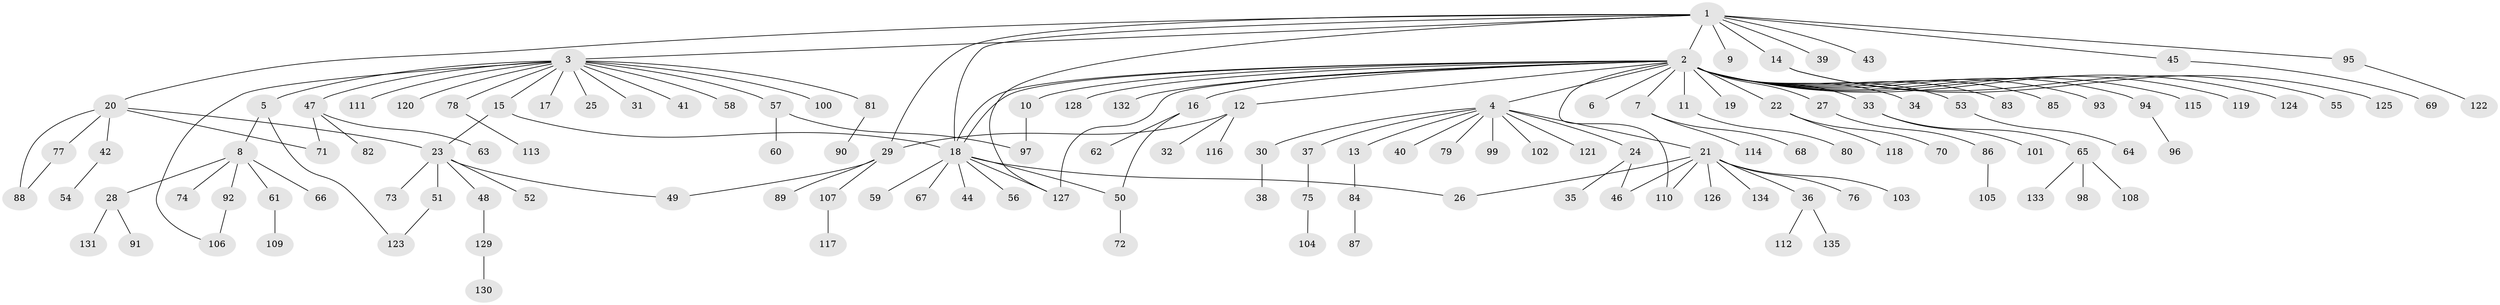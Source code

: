 // Generated by graph-tools (version 1.1) at 2025/35/03/09/25 02:35:17]
// undirected, 135 vertices, 151 edges
graph export_dot {
graph [start="1"]
  node [color=gray90,style=filled];
  1;
  2;
  3;
  4;
  5;
  6;
  7;
  8;
  9;
  10;
  11;
  12;
  13;
  14;
  15;
  16;
  17;
  18;
  19;
  20;
  21;
  22;
  23;
  24;
  25;
  26;
  27;
  28;
  29;
  30;
  31;
  32;
  33;
  34;
  35;
  36;
  37;
  38;
  39;
  40;
  41;
  42;
  43;
  44;
  45;
  46;
  47;
  48;
  49;
  50;
  51;
  52;
  53;
  54;
  55;
  56;
  57;
  58;
  59;
  60;
  61;
  62;
  63;
  64;
  65;
  66;
  67;
  68;
  69;
  70;
  71;
  72;
  73;
  74;
  75;
  76;
  77;
  78;
  79;
  80;
  81;
  82;
  83;
  84;
  85;
  86;
  87;
  88;
  89;
  90;
  91;
  92;
  93;
  94;
  95;
  96;
  97;
  98;
  99;
  100;
  101;
  102;
  103;
  104;
  105;
  106;
  107;
  108;
  109;
  110;
  111;
  112;
  113;
  114;
  115;
  116;
  117;
  118;
  119;
  120;
  121;
  122;
  123;
  124;
  125;
  126;
  127;
  128;
  129;
  130;
  131;
  132;
  133;
  134;
  135;
  1 -- 2;
  1 -- 3;
  1 -- 9;
  1 -- 14;
  1 -- 18;
  1 -- 20;
  1 -- 29;
  1 -- 39;
  1 -- 43;
  1 -- 45;
  1 -- 95;
  1 -- 127;
  2 -- 4;
  2 -- 6;
  2 -- 7;
  2 -- 10;
  2 -- 11;
  2 -- 12;
  2 -- 16;
  2 -- 18;
  2 -- 18;
  2 -- 19;
  2 -- 22;
  2 -- 27;
  2 -- 33;
  2 -- 34;
  2 -- 53;
  2 -- 83;
  2 -- 85;
  2 -- 93;
  2 -- 94;
  2 -- 110;
  2 -- 115;
  2 -- 119;
  2 -- 124;
  2 -- 127;
  2 -- 128;
  2 -- 132;
  3 -- 5;
  3 -- 15;
  3 -- 17;
  3 -- 25;
  3 -- 31;
  3 -- 41;
  3 -- 47;
  3 -- 57;
  3 -- 58;
  3 -- 78;
  3 -- 81;
  3 -- 100;
  3 -- 106;
  3 -- 111;
  3 -- 120;
  4 -- 13;
  4 -- 21;
  4 -- 24;
  4 -- 30;
  4 -- 37;
  4 -- 40;
  4 -- 79;
  4 -- 99;
  4 -- 102;
  4 -- 121;
  5 -- 8;
  5 -- 123;
  7 -- 68;
  7 -- 114;
  8 -- 28;
  8 -- 61;
  8 -- 66;
  8 -- 74;
  8 -- 92;
  10 -- 97;
  11 -- 80;
  12 -- 29;
  12 -- 32;
  12 -- 116;
  13 -- 84;
  14 -- 55;
  14 -- 125;
  15 -- 18;
  15 -- 23;
  16 -- 50;
  16 -- 62;
  18 -- 26;
  18 -- 44;
  18 -- 50;
  18 -- 56;
  18 -- 59;
  18 -- 67;
  18 -- 127;
  20 -- 23;
  20 -- 42;
  20 -- 71;
  20 -- 77;
  20 -- 88;
  21 -- 26;
  21 -- 36;
  21 -- 46;
  21 -- 76;
  21 -- 103;
  21 -- 110;
  21 -- 126;
  21 -- 134;
  22 -- 70;
  22 -- 118;
  23 -- 48;
  23 -- 49;
  23 -- 51;
  23 -- 52;
  23 -- 73;
  24 -- 35;
  24 -- 46;
  27 -- 86;
  28 -- 91;
  28 -- 131;
  29 -- 49;
  29 -- 89;
  29 -- 107;
  30 -- 38;
  33 -- 65;
  33 -- 101;
  36 -- 112;
  36 -- 135;
  37 -- 75;
  42 -- 54;
  45 -- 69;
  47 -- 63;
  47 -- 71;
  47 -- 82;
  48 -- 129;
  50 -- 72;
  51 -- 123;
  53 -- 64;
  57 -- 60;
  57 -- 97;
  61 -- 109;
  65 -- 98;
  65 -- 108;
  65 -- 133;
  75 -- 104;
  77 -- 88;
  78 -- 113;
  81 -- 90;
  84 -- 87;
  86 -- 105;
  92 -- 106;
  94 -- 96;
  95 -- 122;
  107 -- 117;
  129 -- 130;
}
